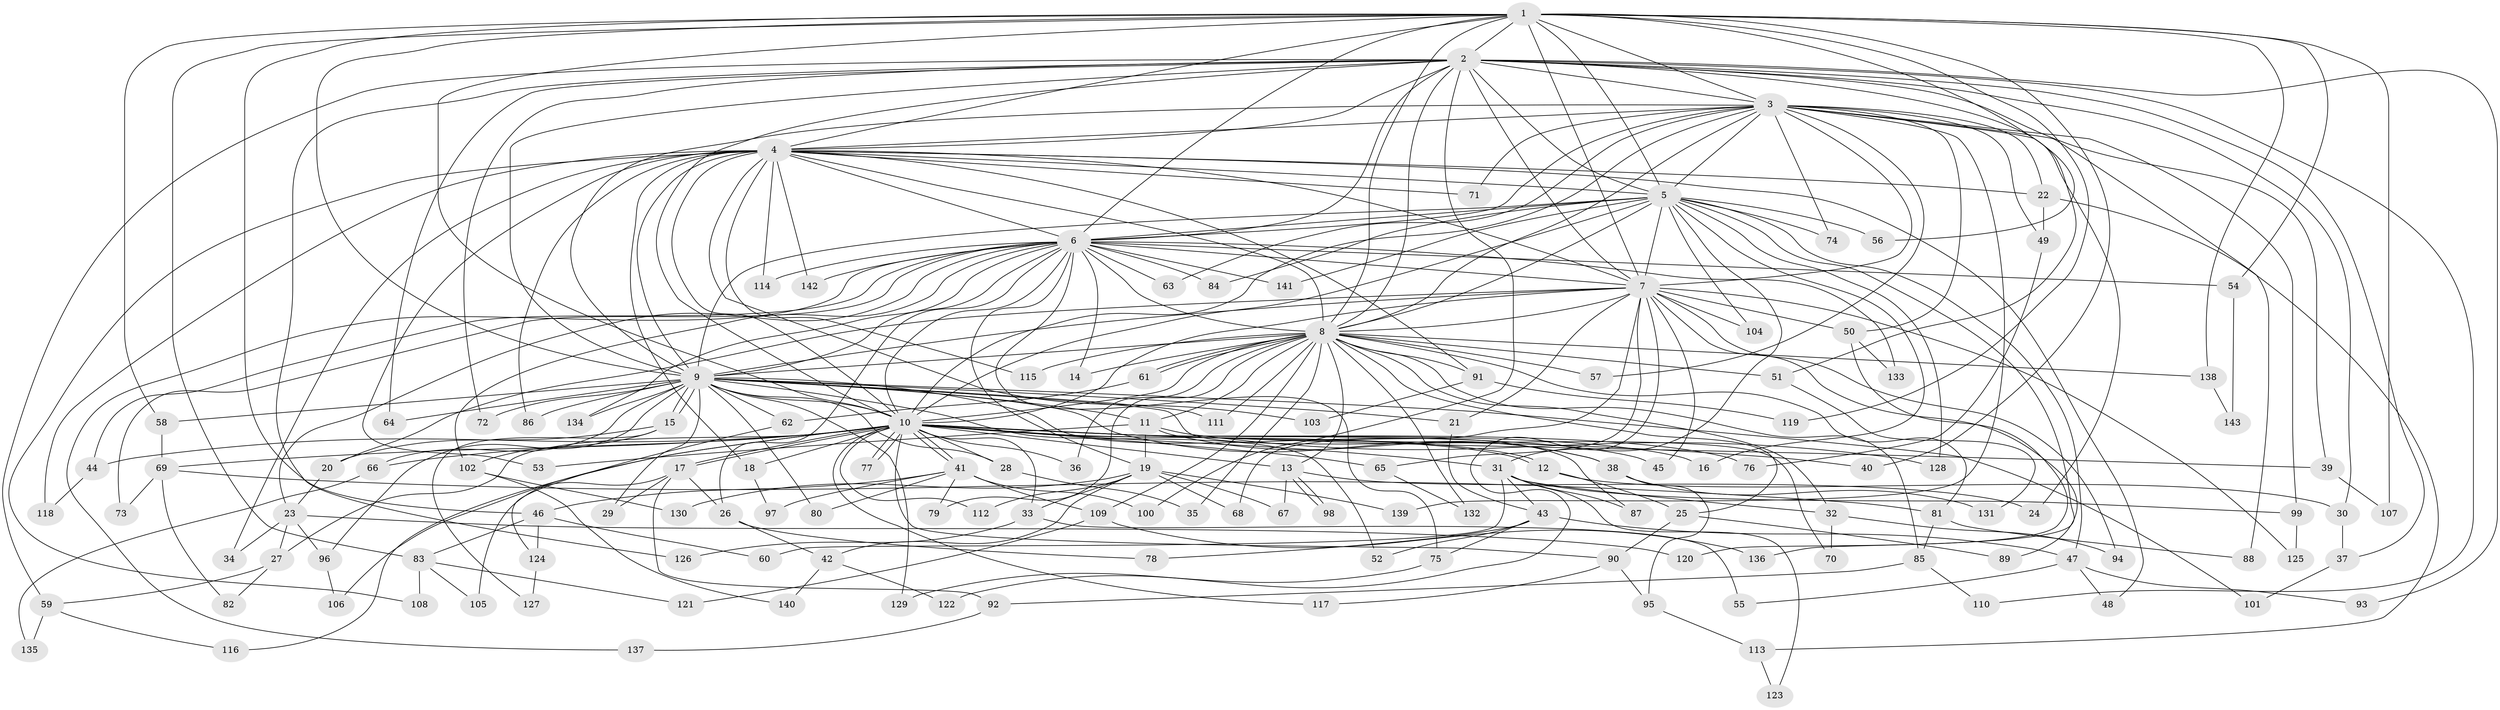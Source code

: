// coarse degree distribution, {15: 0.008928571428571428, 17: 0.008928571428571428, 34: 0.008928571428571428, 21: 0.008928571428571428, 36: 0.017857142857142856, 18: 0.008928571428571428, 24: 0.008928571428571428, 7: 0.017857142857142856, 6: 0.044642857142857144, 4: 0.07142857142857142, 2: 0.5446428571428571, 9: 0.008928571428571428, 3: 0.16964285714285715, 10: 0.008928571428571428, 5: 0.044642857142857144, 1: 0.017857142857142856}
// Generated by graph-tools (version 1.1) at 2025/51/02/27/25 19:51:53]
// undirected, 143 vertices, 311 edges
graph export_dot {
graph [start="1"]
  node [color=gray90,style=filled];
  1;
  2;
  3;
  4;
  5;
  6;
  7;
  8;
  9;
  10;
  11;
  12;
  13;
  14;
  15;
  16;
  17;
  18;
  19;
  20;
  21;
  22;
  23;
  24;
  25;
  26;
  27;
  28;
  29;
  30;
  31;
  32;
  33;
  34;
  35;
  36;
  37;
  38;
  39;
  40;
  41;
  42;
  43;
  44;
  45;
  46;
  47;
  48;
  49;
  50;
  51;
  52;
  53;
  54;
  55;
  56;
  57;
  58;
  59;
  60;
  61;
  62;
  63;
  64;
  65;
  66;
  67;
  68;
  69;
  70;
  71;
  72;
  73;
  74;
  75;
  76;
  77;
  78;
  79;
  80;
  81;
  82;
  83;
  84;
  85;
  86;
  87;
  88;
  89;
  90;
  91;
  92;
  93;
  94;
  95;
  96;
  97;
  98;
  99;
  100;
  101;
  102;
  103;
  104;
  105;
  106;
  107;
  108;
  109;
  110;
  111;
  112;
  113;
  114;
  115;
  116;
  117;
  118;
  119;
  120;
  121;
  122;
  123;
  124;
  125;
  126;
  127;
  128;
  129;
  130;
  131;
  132;
  133;
  134;
  135;
  136;
  137;
  138;
  139;
  140;
  141;
  142;
  143;
  1 -- 2;
  1 -- 3;
  1 -- 4;
  1 -- 5;
  1 -- 6;
  1 -- 7;
  1 -- 8;
  1 -- 9;
  1 -- 10;
  1 -- 40;
  1 -- 46;
  1 -- 54;
  1 -- 56;
  1 -- 58;
  1 -- 83;
  1 -- 107;
  1 -- 119;
  1 -- 138;
  2 -- 3;
  2 -- 4;
  2 -- 5;
  2 -- 6;
  2 -- 7;
  2 -- 8;
  2 -- 9;
  2 -- 10;
  2 -- 30;
  2 -- 37;
  2 -- 39;
  2 -- 51;
  2 -- 59;
  2 -- 64;
  2 -- 72;
  2 -- 93;
  2 -- 100;
  2 -- 110;
  2 -- 126;
  3 -- 4;
  3 -- 5;
  3 -- 6;
  3 -- 7;
  3 -- 8;
  3 -- 9;
  3 -- 10;
  3 -- 22;
  3 -- 24;
  3 -- 49;
  3 -- 50;
  3 -- 57;
  3 -- 63;
  3 -- 71;
  3 -- 74;
  3 -- 88;
  3 -- 99;
  3 -- 139;
  4 -- 5;
  4 -- 6;
  4 -- 7;
  4 -- 8;
  4 -- 9;
  4 -- 10;
  4 -- 18;
  4 -- 22;
  4 -- 34;
  4 -- 48;
  4 -- 53;
  4 -- 71;
  4 -- 86;
  4 -- 91;
  4 -- 103;
  4 -- 108;
  4 -- 114;
  4 -- 115;
  4 -- 118;
  4 -- 142;
  5 -- 6;
  5 -- 7;
  5 -- 8;
  5 -- 9;
  5 -- 10;
  5 -- 16;
  5 -- 31;
  5 -- 47;
  5 -- 56;
  5 -- 74;
  5 -- 84;
  5 -- 104;
  5 -- 128;
  5 -- 136;
  5 -- 141;
  6 -- 7;
  6 -- 8;
  6 -- 9;
  6 -- 10;
  6 -- 14;
  6 -- 19;
  6 -- 23;
  6 -- 26;
  6 -- 44;
  6 -- 54;
  6 -- 63;
  6 -- 73;
  6 -- 75;
  6 -- 84;
  6 -- 102;
  6 -- 114;
  6 -- 133;
  6 -- 134;
  6 -- 137;
  6 -- 141;
  6 -- 142;
  7 -- 8;
  7 -- 9;
  7 -- 10;
  7 -- 20;
  7 -- 21;
  7 -- 45;
  7 -- 50;
  7 -- 65;
  7 -- 68;
  7 -- 89;
  7 -- 94;
  7 -- 104;
  7 -- 122;
  7 -- 125;
  8 -- 9;
  8 -- 10;
  8 -- 11;
  8 -- 13;
  8 -- 14;
  8 -- 25;
  8 -- 32;
  8 -- 35;
  8 -- 36;
  8 -- 51;
  8 -- 57;
  8 -- 61;
  8 -- 61;
  8 -- 79;
  8 -- 81;
  8 -- 85;
  8 -- 91;
  8 -- 109;
  8 -- 111;
  8 -- 115;
  8 -- 132;
  8 -- 138;
  9 -- 10;
  9 -- 11;
  9 -- 15;
  9 -- 15;
  9 -- 21;
  9 -- 28;
  9 -- 29;
  9 -- 38;
  9 -- 52;
  9 -- 58;
  9 -- 62;
  9 -- 64;
  9 -- 66;
  9 -- 70;
  9 -- 72;
  9 -- 80;
  9 -- 86;
  9 -- 87;
  9 -- 96;
  9 -- 101;
  9 -- 111;
  9 -- 129;
  9 -- 134;
  10 -- 12;
  10 -- 12;
  10 -- 13;
  10 -- 16;
  10 -- 17;
  10 -- 17;
  10 -- 18;
  10 -- 27;
  10 -- 28;
  10 -- 31;
  10 -- 33;
  10 -- 36;
  10 -- 39;
  10 -- 40;
  10 -- 41;
  10 -- 41;
  10 -- 44;
  10 -- 45;
  10 -- 65;
  10 -- 66;
  10 -- 69;
  10 -- 76;
  10 -- 77;
  10 -- 77;
  10 -- 90;
  10 -- 106;
  10 -- 112;
  10 -- 116;
  10 -- 117;
  11 -- 19;
  11 -- 38;
  11 -- 53;
  11 -- 128;
  12 -- 25;
  12 -- 30;
  13 -- 24;
  13 -- 67;
  13 -- 98;
  13 -- 98;
  15 -- 20;
  15 -- 102;
  15 -- 127;
  17 -- 26;
  17 -- 29;
  17 -- 92;
  17 -- 105;
  18 -- 97;
  19 -- 33;
  19 -- 42;
  19 -- 67;
  19 -- 68;
  19 -- 112;
  19 -- 130;
  19 -- 139;
  20 -- 23;
  21 -- 43;
  22 -- 49;
  22 -- 113;
  23 -- 27;
  23 -- 34;
  23 -- 96;
  23 -- 120;
  25 -- 89;
  25 -- 90;
  26 -- 42;
  26 -- 78;
  27 -- 59;
  27 -- 82;
  28 -- 35;
  30 -- 37;
  31 -- 32;
  31 -- 43;
  31 -- 60;
  31 -- 87;
  31 -- 99;
  31 -- 123;
  32 -- 70;
  32 -- 94;
  33 -- 55;
  33 -- 126;
  37 -- 101;
  38 -- 95;
  38 -- 131;
  39 -- 107;
  41 -- 46;
  41 -- 79;
  41 -- 80;
  41 -- 97;
  41 -- 100;
  41 -- 109;
  42 -- 122;
  42 -- 140;
  43 -- 47;
  43 -- 52;
  43 -- 75;
  43 -- 78;
  44 -- 118;
  46 -- 60;
  46 -- 83;
  46 -- 124;
  47 -- 48;
  47 -- 55;
  47 -- 93;
  49 -- 76;
  50 -- 120;
  50 -- 133;
  51 -- 131;
  54 -- 143;
  58 -- 69;
  59 -- 116;
  59 -- 135;
  61 -- 62;
  62 -- 124;
  65 -- 132;
  66 -- 135;
  69 -- 73;
  69 -- 81;
  69 -- 82;
  75 -- 129;
  81 -- 85;
  81 -- 88;
  83 -- 105;
  83 -- 108;
  83 -- 121;
  85 -- 92;
  85 -- 110;
  90 -- 95;
  90 -- 117;
  91 -- 103;
  91 -- 119;
  92 -- 137;
  95 -- 113;
  96 -- 106;
  99 -- 125;
  102 -- 130;
  102 -- 140;
  109 -- 121;
  109 -- 136;
  113 -- 123;
  124 -- 127;
  138 -- 143;
}
